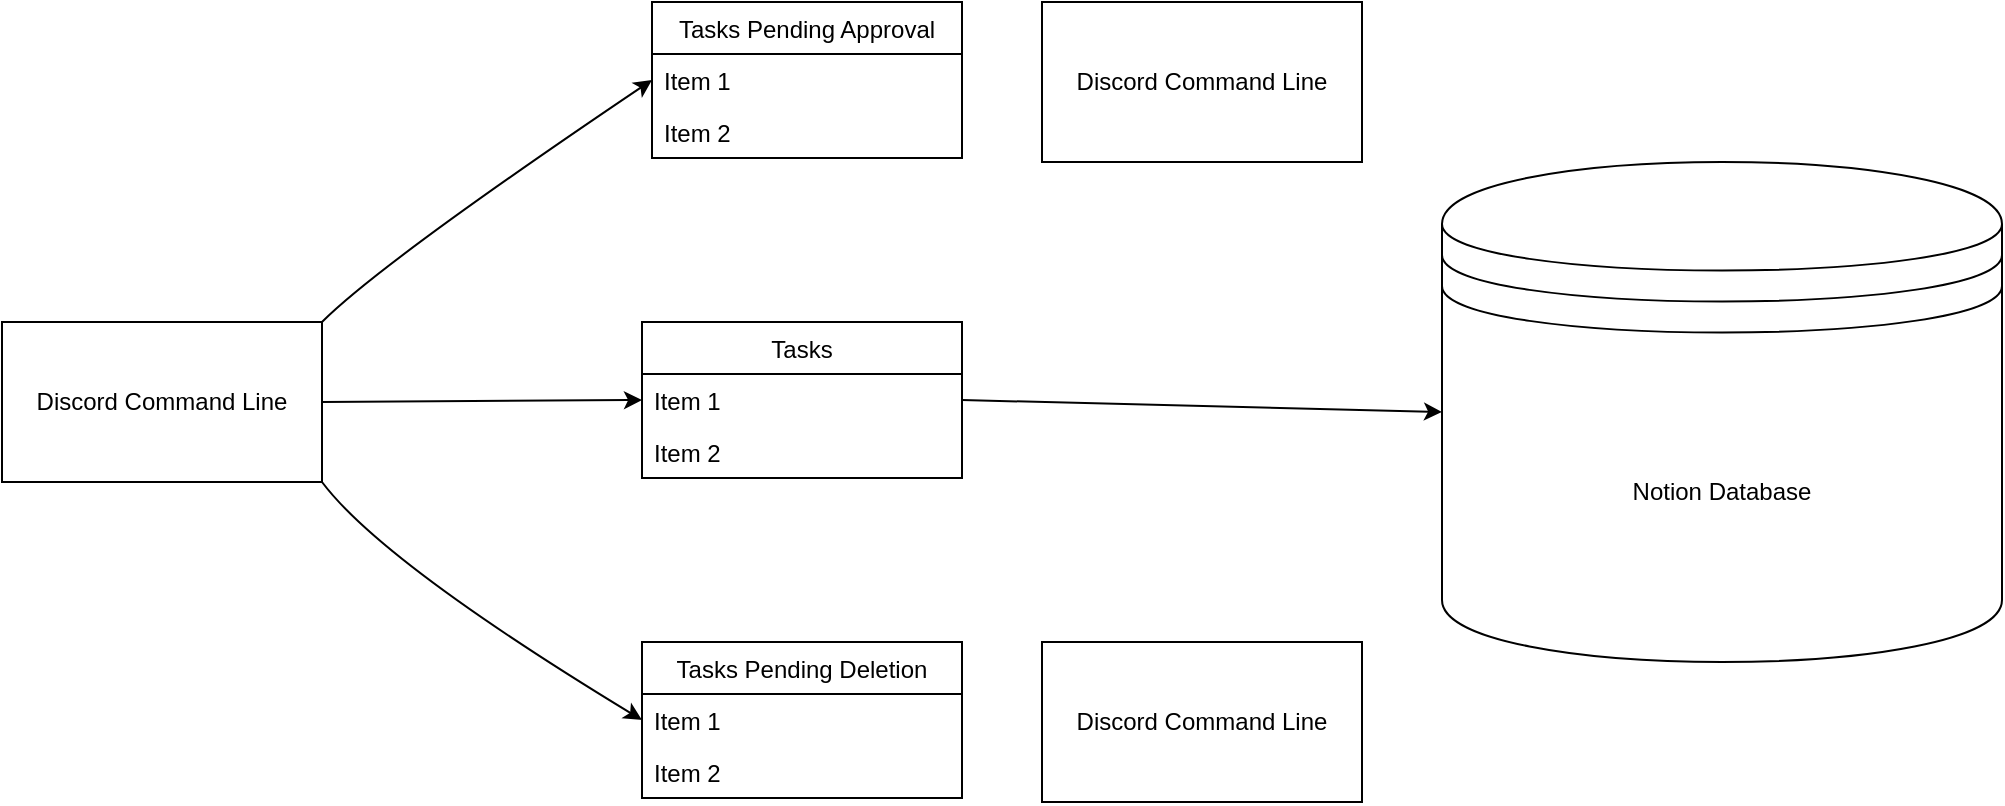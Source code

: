 <mxfile version="20.0.4" type="github">
  <diagram id="hWaxQHyh-eLtnBe6su21" name="Page-1">
    <mxGraphModel dx="1342" dy="574" grid="1" gridSize="10" guides="1" tooltips="1" connect="1" arrows="1" fold="1" page="1" pageScale="1" pageWidth="1169" pageHeight="827" math="0" shadow="0">
      <root>
        <mxCell id="0" />
        <mxCell id="1" parent="0" />
        <mxCell id="OfoO1cSh_xcKWQXZHYi1-1" value="Notion Database" style="shape=datastore;whiteSpace=wrap;html=1;" vertex="1" parent="1">
          <mxGeometry x="801" y="199" width="280" height="250" as="geometry" />
        </mxCell>
        <mxCell id="OfoO1cSh_xcKWQXZHYi1-2" value="Tasks Pending Approval" style="swimlane;fontStyle=0;childLayout=stackLayout;horizontal=1;startSize=26;fillColor=none;horizontalStack=0;resizeParent=1;resizeParentMax=0;resizeLast=0;collapsible=1;marginBottom=0;" vertex="1" parent="1">
          <mxGeometry x="406" y="119" width="155" height="78" as="geometry" />
        </mxCell>
        <mxCell id="OfoO1cSh_xcKWQXZHYi1-3" value="Item 1" style="text;strokeColor=none;fillColor=none;align=left;verticalAlign=top;spacingLeft=4;spacingRight=4;overflow=hidden;rotatable=0;points=[[0,0.5],[1,0.5]];portConstraint=eastwest;" vertex="1" parent="OfoO1cSh_xcKWQXZHYi1-2">
          <mxGeometry y="26" width="155" height="26" as="geometry" />
        </mxCell>
        <mxCell id="OfoO1cSh_xcKWQXZHYi1-4" value="Item 2" style="text;strokeColor=none;fillColor=none;align=left;verticalAlign=top;spacingLeft=4;spacingRight=4;overflow=hidden;rotatable=0;points=[[0,0.5],[1,0.5]];portConstraint=eastwest;" vertex="1" parent="OfoO1cSh_xcKWQXZHYi1-2">
          <mxGeometry y="52" width="155" height="26" as="geometry" />
        </mxCell>
        <mxCell id="OfoO1cSh_xcKWQXZHYi1-5" value="Tasks Pending Deletion" style="swimlane;fontStyle=0;childLayout=stackLayout;horizontal=1;startSize=26;fillColor=none;horizontalStack=0;resizeParent=1;resizeParentMax=0;resizeLast=0;collapsible=1;marginBottom=0;" vertex="1" parent="1">
          <mxGeometry x="401" y="439" width="160" height="78" as="geometry" />
        </mxCell>
        <mxCell id="OfoO1cSh_xcKWQXZHYi1-6" value="Item 1" style="text;strokeColor=none;fillColor=none;align=left;verticalAlign=top;spacingLeft=4;spacingRight=4;overflow=hidden;rotatable=0;points=[[0,0.5],[1,0.5]];portConstraint=eastwest;" vertex="1" parent="OfoO1cSh_xcKWQXZHYi1-5">
          <mxGeometry y="26" width="160" height="26" as="geometry" />
        </mxCell>
        <mxCell id="OfoO1cSh_xcKWQXZHYi1-7" value="Item 2" style="text;strokeColor=none;fillColor=none;align=left;verticalAlign=top;spacingLeft=4;spacingRight=4;overflow=hidden;rotatable=0;points=[[0,0.5],[1,0.5]];portConstraint=eastwest;" vertex="1" parent="OfoO1cSh_xcKWQXZHYi1-5">
          <mxGeometry y="52" width="160" height="26" as="geometry" />
        </mxCell>
        <UserObject label="Discord Command Line" treeRoot="1" id="OfoO1cSh_xcKWQXZHYi1-8">
          <mxCell style="whiteSpace=wrap;html=1;align=center;treeFolding=1;treeMoving=1;newEdgeStyle={&quot;edgeStyle&quot;:&quot;elbowEdgeStyle&quot;,&quot;startArrow&quot;:&quot;none&quot;,&quot;endArrow&quot;:&quot;none&quot;};" vertex="1" parent="1">
            <mxGeometry x="81" y="279" width="160" height="80" as="geometry" />
          </mxCell>
        </UserObject>
        <mxCell id="OfoO1cSh_xcKWQXZHYi1-9" value="Tasks" style="swimlane;fontStyle=0;childLayout=stackLayout;horizontal=1;startSize=26;fillColor=none;horizontalStack=0;resizeParent=1;resizeParentMax=0;resizeLast=0;collapsible=1;marginBottom=0;" vertex="1" parent="1">
          <mxGeometry x="401" y="279" width="160" height="78" as="geometry" />
        </mxCell>
        <mxCell id="OfoO1cSh_xcKWQXZHYi1-10" value="Item 1" style="text;strokeColor=none;fillColor=none;align=left;verticalAlign=top;spacingLeft=4;spacingRight=4;overflow=hidden;rotatable=0;points=[[0,0.5],[1,0.5]];portConstraint=eastwest;" vertex="1" parent="OfoO1cSh_xcKWQXZHYi1-9">
          <mxGeometry y="26" width="160" height="26" as="geometry" />
        </mxCell>
        <mxCell id="OfoO1cSh_xcKWQXZHYi1-11" value="Item 2" style="text;strokeColor=none;fillColor=none;align=left;verticalAlign=top;spacingLeft=4;spacingRight=4;overflow=hidden;rotatable=0;points=[[0,0.5],[1,0.5]];portConstraint=eastwest;" vertex="1" parent="OfoO1cSh_xcKWQXZHYi1-9">
          <mxGeometry y="52" width="160" height="26" as="geometry" />
        </mxCell>
        <mxCell id="OfoO1cSh_xcKWQXZHYi1-12" value="" style="curved=1;endArrow=classic;html=1;rounded=0;entryX=0;entryY=0.5;entryDx=0;entryDy=0;exitX=1;exitY=0;exitDx=0;exitDy=0;" edge="1" parent="1" source="OfoO1cSh_xcKWQXZHYi1-8" target="OfoO1cSh_xcKWQXZHYi1-3">
          <mxGeometry width="50" height="50" relative="1" as="geometry">
            <mxPoint x="221" y="249" as="sourcePoint" />
            <mxPoint x="271" y="199" as="targetPoint" />
            <Array as="points">
              <mxPoint x="271" y="249" />
            </Array>
          </mxGeometry>
        </mxCell>
        <mxCell id="OfoO1cSh_xcKWQXZHYi1-13" value="" style="curved=1;endArrow=classic;html=1;rounded=0;exitX=1;exitY=0.5;exitDx=0;exitDy=0;entryX=0;entryY=0.5;entryDx=0;entryDy=0;" edge="1" parent="1" source="OfoO1cSh_xcKWQXZHYi1-8" target="OfoO1cSh_xcKWQXZHYi1-10">
          <mxGeometry width="50" height="50" relative="1" as="geometry">
            <mxPoint x="281" y="389" as="sourcePoint" />
            <mxPoint x="331" y="339" as="targetPoint" />
            <Array as="points">
              <mxPoint x="291" y="319" />
            </Array>
          </mxGeometry>
        </mxCell>
        <mxCell id="OfoO1cSh_xcKWQXZHYi1-14" value="" style="curved=1;endArrow=classic;html=1;rounded=0;exitX=1;exitY=1;exitDx=0;exitDy=0;entryX=0;entryY=0.5;entryDx=0;entryDy=0;" edge="1" parent="1" source="OfoO1cSh_xcKWQXZHYi1-8" target="OfoO1cSh_xcKWQXZHYi1-6">
          <mxGeometry width="50" height="50" relative="1" as="geometry">
            <mxPoint x="301" y="469" as="sourcePoint" />
            <mxPoint x="351" y="499" as="targetPoint" />
            <Array as="points">
              <mxPoint x="271" y="399" />
            </Array>
          </mxGeometry>
        </mxCell>
        <UserObject label="Discord Command Line" treeRoot="1" id="OfoO1cSh_xcKWQXZHYi1-15">
          <mxCell style="whiteSpace=wrap;html=1;align=center;treeFolding=1;treeMoving=1;newEdgeStyle={&quot;edgeStyle&quot;:&quot;elbowEdgeStyle&quot;,&quot;startArrow&quot;:&quot;none&quot;,&quot;endArrow&quot;:&quot;none&quot;};" vertex="1" parent="1">
            <mxGeometry x="601" y="119" width="160" height="80" as="geometry" />
          </mxCell>
        </UserObject>
        <UserObject label="Discord Command Line" treeRoot="1" id="OfoO1cSh_xcKWQXZHYi1-16">
          <mxCell style="whiteSpace=wrap;html=1;align=center;treeFolding=1;treeMoving=1;newEdgeStyle={&quot;edgeStyle&quot;:&quot;elbowEdgeStyle&quot;,&quot;startArrow&quot;:&quot;none&quot;,&quot;endArrow&quot;:&quot;none&quot;};" vertex="1" parent="1">
            <mxGeometry x="601" y="439" width="160" height="80" as="geometry" />
          </mxCell>
        </UserObject>
        <mxCell id="OfoO1cSh_xcKWQXZHYi1-17" value="" style="curved=1;endArrow=classic;html=1;rounded=0;exitX=1;exitY=0.5;exitDx=0;exitDy=0;entryX=0;entryY=0.5;entryDx=0;entryDy=0;" edge="1" parent="1" source="OfoO1cSh_xcKWQXZHYi1-10" target="OfoO1cSh_xcKWQXZHYi1-1">
          <mxGeometry width="50" height="50" relative="1" as="geometry">
            <mxPoint x="631" y="339" as="sourcePoint" />
            <mxPoint x="681" y="289" as="targetPoint" />
            <Array as="points">
              <mxPoint x="621" y="319" />
            </Array>
          </mxGeometry>
        </mxCell>
      </root>
    </mxGraphModel>
  </diagram>
</mxfile>
